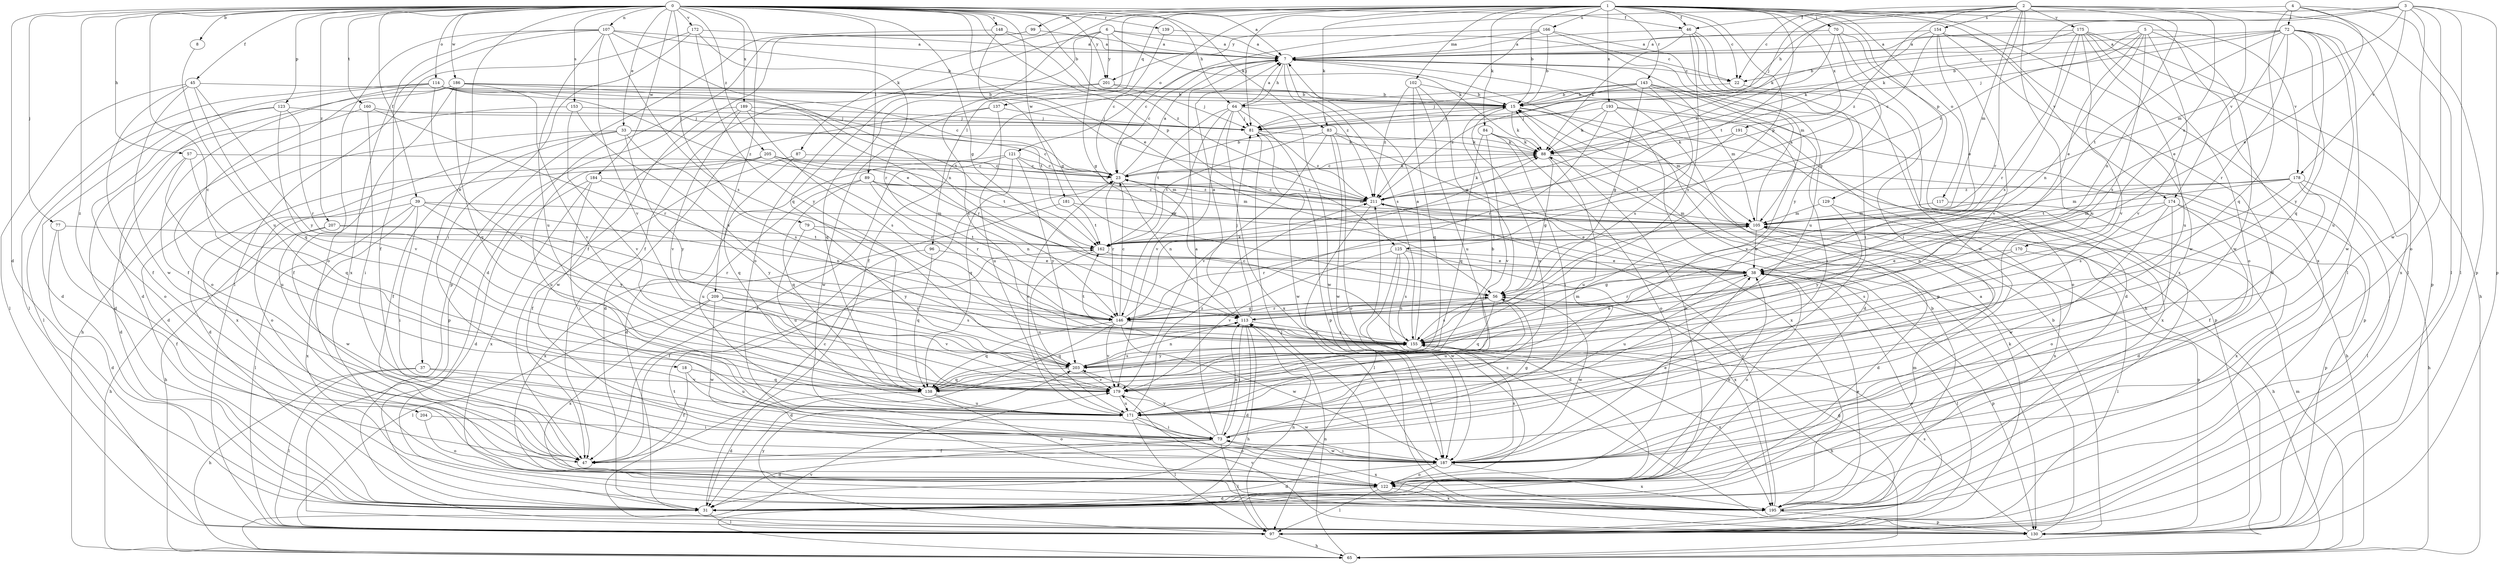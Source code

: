 strict digraph  {
0;
1;
2;
3;
4;
5;
6;
7;
8;
15;
18;
22;
23;
31;
33;
37;
38;
39;
45;
46;
47;
56;
57;
64;
65;
70;
72;
73;
77;
79;
81;
83;
84;
87;
88;
89;
96;
97;
99;
102;
105;
107;
113;
114;
117;
121;
122;
123;
125;
129;
130;
137;
138;
139;
143;
146;
148;
153;
154;
155;
160;
162;
166;
170;
171;
172;
174;
175;
178;
179;
181;
184;
186;
187;
189;
191;
193;
195;
201;
203;
204;
205;
207;
209;
211;
0 -> 7  [label=a];
0 -> 8  [label=b];
0 -> 15  [label=b];
0 -> 18  [label=c];
0 -> 31  [label=d];
0 -> 33  [label=e];
0 -> 37  [label=e];
0 -> 38  [label=e];
0 -> 39  [label=f];
0 -> 45  [label=f];
0 -> 46  [label=f];
0 -> 56  [label=g];
0 -> 57  [label=h];
0 -> 64  [label=h];
0 -> 77  [label=j];
0 -> 79  [label=j];
0 -> 83  [label=k];
0 -> 89  [label=l];
0 -> 107  [label=n];
0 -> 114  [label=o];
0 -> 123  [label=p];
0 -> 125  [label=p];
0 -> 139  [label=r];
0 -> 148  [label=s];
0 -> 153  [label=s];
0 -> 160  [label=t];
0 -> 172  [label=v];
0 -> 181  [label=w];
0 -> 184  [label=w];
0 -> 186  [label=w];
0 -> 189  [label=x];
0 -> 201  [label=y];
0 -> 204  [label=z];
0 -> 205  [label=z];
0 -> 207  [label=z];
0 -> 209  [label=z];
1 -> 15  [label=b];
1 -> 22  [label=c];
1 -> 46  [label=f];
1 -> 70  [label=i];
1 -> 81  [label=j];
1 -> 83  [label=k];
1 -> 84  [label=k];
1 -> 87  [label=k];
1 -> 96  [label=l];
1 -> 97  [label=l];
1 -> 99  [label=m];
1 -> 102  [label=m];
1 -> 117  [label=o];
1 -> 121  [label=o];
1 -> 125  [label=p];
1 -> 129  [label=p];
1 -> 137  [label=q];
1 -> 138  [label=q];
1 -> 143  [label=r];
1 -> 162  [label=t];
1 -> 166  [label=u];
1 -> 174  [label=v];
1 -> 191  [label=x];
1 -> 193  [label=x];
1 -> 195  [label=x];
2 -> 22  [label=c];
2 -> 81  [label=j];
2 -> 88  [label=k];
2 -> 97  [label=l];
2 -> 105  [label=m];
2 -> 113  [label=n];
2 -> 146  [label=r];
2 -> 154  [label=s];
2 -> 170  [label=u];
2 -> 171  [label=u];
2 -> 174  [label=v];
2 -> 175  [label=v];
2 -> 211  [label=z];
3 -> 46  [label=f];
3 -> 64  [label=h];
3 -> 88  [label=k];
3 -> 97  [label=l];
3 -> 105  [label=m];
3 -> 122  [label=o];
3 -> 130  [label=p];
3 -> 178  [label=v];
3 -> 187  [label=w];
4 -> 38  [label=e];
4 -> 72  [label=i];
4 -> 97  [label=l];
4 -> 130  [label=p];
4 -> 138  [label=q];
4 -> 201  [label=y];
5 -> 7  [label=a];
5 -> 22  [label=c];
5 -> 38  [label=e];
5 -> 113  [label=n];
5 -> 155  [label=s];
5 -> 178  [label=v];
5 -> 179  [label=v];
5 -> 187  [label=w];
5 -> 211  [label=z];
6 -> 7  [label=a];
6 -> 22  [label=c];
6 -> 47  [label=f];
6 -> 56  [label=g];
6 -> 88  [label=k];
6 -> 122  [label=o];
6 -> 201  [label=y];
7 -> 22  [label=c];
7 -> 23  [label=c];
7 -> 47  [label=f];
7 -> 64  [label=h];
7 -> 65  [label=h];
7 -> 130  [label=p];
7 -> 155  [label=s];
7 -> 211  [label=z];
8 -> 171  [label=u];
15 -> 81  [label=j];
15 -> 88  [label=k];
15 -> 105  [label=m];
15 -> 130  [label=p];
15 -> 171  [label=u];
18 -> 47  [label=f];
18 -> 138  [label=q];
18 -> 171  [label=u];
22 -> 15  [label=b];
22 -> 122  [label=o];
23 -> 7  [label=a];
23 -> 15  [label=b];
23 -> 88  [label=k];
23 -> 105  [label=m];
23 -> 113  [label=n];
23 -> 146  [label=r];
23 -> 211  [label=z];
31 -> 15  [label=b];
31 -> 23  [label=c];
31 -> 97  [label=l];
31 -> 105  [label=m];
33 -> 23  [label=c];
33 -> 31  [label=d];
33 -> 47  [label=f];
33 -> 88  [label=k];
33 -> 155  [label=s];
33 -> 195  [label=x];
33 -> 203  [label=y];
37 -> 65  [label=h];
37 -> 73  [label=i];
37 -> 97  [label=l];
37 -> 179  [label=v];
38 -> 56  [label=g];
38 -> 97  [label=l];
38 -> 122  [label=o];
38 -> 130  [label=p];
38 -> 146  [label=r];
38 -> 171  [label=u];
39 -> 65  [label=h];
39 -> 73  [label=i];
39 -> 97  [label=l];
39 -> 105  [label=m];
39 -> 113  [label=n];
39 -> 195  [label=x];
39 -> 203  [label=y];
45 -> 15  [label=b];
45 -> 47  [label=f];
45 -> 97  [label=l];
45 -> 138  [label=q];
45 -> 187  [label=w];
45 -> 203  [label=y];
46 -> 7  [label=a];
46 -> 73  [label=i];
46 -> 88  [label=k];
46 -> 155  [label=s];
46 -> 187  [label=w];
46 -> 203  [label=y];
56 -> 113  [label=n];
56 -> 138  [label=q];
56 -> 146  [label=r];
56 -> 155  [label=s];
56 -> 171  [label=u];
56 -> 187  [label=w];
57 -> 23  [label=c];
57 -> 31  [label=d];
57 -> 138  [label=q];
57 -> 171  [label=u];
64 -> 7  [label=a];
64 -> 81  [label=j];
64 -> 130  [label=p];
64 -> 146  [label=r];
64 -> 162  [label=t];
64 -> 179  [label=v];
64 -> 187  [label=w];
64 -> 195  [label=x];
65 -> 105  [label=m];
65 -> 113  [label=n];
65 -> 179  [label=v];
70 -> 7  [label=a];
70 -> 56  [label=g];
70 -> 73  [label=i];
70 -> 195  [label=x];
70 -> 211  [label=z];
72 -> 7  [label=a];
72 -> 15  [label=b];
72 -> 38  [label=e];
72 -> 65  [label=h];
72 -> 81  [label=j];
72 -> 138  [label=q];
72 -> 146  [label=r];
72 -> 162  [label=t];
72 -> 171  [label=u];
72 -> 187  [label=w];
72 -> 203  [label=y];
73 -> 7  [label=a];
73 -> 31  [label=d];
73 -> 47  [label=f];
73 -> 56  [label=g];
73 -> 97  [label=l];
73 -> 113  [label=n];
73 -> 187  [label=w];
73 -> 195  [label=x];
73 -> 203  [label=y];
77 -> 31  [label=d];
77 -> 47  [label=f];
77 -> 162  [label=t];
79 -> 162  [label=t];
79 -> 171  [label=u];
79 -> 203  [label=y];
81 -> 88  [label=k];
81 -> 187  [label=w];
81 -> 211  [label=z];
83 -> 88  [label=k];
83 -> 122  [label=o];
83 -> 162  [label=t];
83 -> 179  [label=v];
83 -> 187  [label=w];
83 -> 195  [label=x];
84 -> 73  [label=i];
84 -> 88  [label=k];
84 -> 122  [label=o];
84 -> 138  [label=q];
84 -> 179  [label=v];
87 -> 23  [label=c];
87 -> 47  [label=f];
87 -> 138  [label=q];
88 -> 23  [label=c];
88 -> 56  [label=g];
88 -> 65  [label=h];
88 -> 171  [label=u];
89 -> 105  [label=m];
89 -> 113  [label=n];
89 -> 138  [label=q];
89 -> 146  [label=r];
89 -> 171  [label=u];
89 -> 211  [label=z];
96 -> 38  [label=e];
96 -> 47  [label=f];
96 -> 138  [label=q];
97 -> 38  [label=e];
97 -> 56  [label=g];
97 -> 65  [label=h];
97 -> 88  [label=k];
97 -> 113  [label=n];
97 -> 203  [label=y];
99 -> 7  [label=a];
99 -> 31  [label=d];
99 -> 47  [label=f];
102 -> 15  [label=b];
102 -> 56  [label=g];
102 -> 138  [label=q];
102 -> 171  [label=u];
102 -> 211  [label=z];
105 -> 7  [label=a];
105 -> 31  [label=d];
105 -> 38  [label=e];
105 -> 65  [label=h];
105 -> 130  [label=p];
105 -> 146  [label=r];
105 -> 162  [label=t];
107 -> 7  [label=a];
107 -> 15  [label=b];
107 -> 47  [label=f];
107 -> 113  [label=n];
107 -> 122  [label=o];
107 -> 155  [label=s];
107 -> 171  [label=u];
107 -> 179  [label=v];
107 -> 195  [label=x];
113 -> 7  [label=a];
113 -> 31  [label=d];
113 -> 65  [label=h];
113 -> 73  [label=i];
113 -> 81  [label=j];
113 -> 138  [label=q];
113 -> 155  [label=s];
114 -> 15  [label=b];
114 -> 23  [label=c];
114 -> 31  [label=d];
114 -> 38  [label=e];
114 -> 47  [label=f];
114 -> 97  [label=l];
114 -> 162  [label=t];
114 -> 179  [label=v];
117 -> 105  [label=m];
117 -> 195  [label=x];
121 -> 23  [label=c];
121 -> 31  [label=d];
121 -> 47  [label=f];
121 -> 105  [label=m];
121 -> 138  [label=q];
121 -> 203  [label=y];
122 -> 31  [label=d];
122 -> 38  [label=e];
122 -> 97  [label=l];
122 -> 195  [label=x];
123 -> 81  [label=j];
123 -> 97  [label=l];
123 -> 122  [label=o];
123 -> 146  [label=r];
123 -> 179  [label=v];
125 -> 31  [label=d];
125 -> 38  [label=e];
125 -> 155  [label=s];
125 -> 179  [label=v];
125 -> 187  [label=w];
125 -> 195  [label=x];
129 -> 105  [label=m];
129 -> 195  [label=x];
129 -> 203  [label=y];
130 -> 7  [label=a];
130 -> 15  [label=b];
130 -> 81  [label=j];
130 -> 155  [label=s];
130 -> 162  [label=t];
130 -> 179  [label=v];
130 -> 211  [label=z];
137 -> 31  [label=d];
137 -> 81  [label=j];
137 -> 171  [label=u];
137 -> 187  [label=w];
138 -> 15  [label=b];
138 -> 31  [label=d];
138 -> 122  [label=o];
138 -> 171  [label=u];
139 -> 7  [label=a];
139 -> 23  [label=c];
143 -> 15  [label=b];
143 -> 31  [label=d];
143 -> 56  [label=g];
143 -> 73  [label=i];
143 -> 81  [label=j];
143 -> 105  [label=m];
143 -> 155  [label=s];
143 -> 211  [label=z];
146 -> 23  [label=c];
146 -> 31  [label=d];
146 -> 56  [label=g];
146 -> 88  [label=k];
146 -> 138  [label=q];
146 -> 155  [label=s];
146 -> 179  [label=v];
146 -> 187  [label=w];
148 -> 7  [label=a];
148 -> 56  [label=g];
148 -> 130  [label=p];
148 -> 211  [label=z];
153 -> 65  [label=h];
153 -> 81  [label=j];
153 -> 155  [label=s];
153 -> 179  [label=v];
154 -> 7  [label=a];
154 -> 23  [label=c];
154 -> 31  [label=d];
154 -> 38  [label=e];
154 -> 88  [label=k];
154 -> 179  [label=v];
154 -> 187  [label=w];
155 -> 7  [label=a];
155 -> 23  [label=c];
155 -> 38  [label=e];
155 -> 65  [label=h];
155 -> 162  [label=t];
155 -> 195  [label=x];
155 -> 203  [label=y];
160 -> 31  [label=d];
160 -> 73  [label=i];
160 -> 81  [label=j];
160 -> 146  [label=r];
162 -> 38  [label=e];
162 -> 171  [label=u];
166 -> 7  [label=a];
166 -> 15  [label=b];
166 -> 23  [label=c];
166 -> 105  [label=m];
166 -> 171  [label=u];
166 -> 211  [label=z];
170 -> 38  [label=e];
170 -> 97  [label=l];
170 -> 155  [label=s];
171 -> 23  [label=c];
171 -> 73  [label=i];
171 -> 97  [label=l];
171 -> 122  [label=o];
171 -> 211  [label=z];
172 -> 7  [label=a];
172 -> 73  [label=i];
172 -> 97  [label=l];
172 -> 146  [label=r];
172 -> 203  [label=y];
174 -> 31  [label=d];
174 -> 105  [label=m];
174 -> 113  [label=n];
174 -> 122  [label=o];
174 -> 130  [label=p];
174 -> 187  [label=w];
175 -> 7  [label=a];
175 -> 15  [label=b];
175 -> 122  [label=o];
175 -> 130  [label=p];
175 -> 146  [label=r];
175 -> 155  [label=s];
175 -> 171  [label=u];
175 -> 179  [label=v];
175 -> 195  [label=x];
178 -> 47  [label=f];
178 -> 65  [label=h];
178 -> 97  [label=l];
178 -> 105  [label=m];
178 -> 155  [label=s];
178 -> 162  [label=t];
178 -> 211  [label=z];
179 -> 171  [label=u];
179 -> 187  [label=w];
181 -> 105  [label=m];
181 -> 162  [label=t];
181 -> 195  [label=x];
184 -> 31  [label=d];
184 -> 73  [label=i];
184 -> 195  [label=x];
184 -> 203  [label=y];
184 -> 211  [label=z];
186 -> 15  [label=b];
186 -> 31  [label=d];
186 -> 47  [label=f];
186 -> 122  [label=o];
186 -> 138  [label=q];
186 -> 162  [label=t];
186 -> 179  [label=v];
186 -> 211  [label=z];
187 -> 31  [label=d];
187 -> 38  [label=e];
187 -> 73  [label=i];
187 -> 122  [label=o];
187 -> 155  [label=s];
187 -> 195  [label=x];
189 -> 81  [label=j];
189 -> 130  [label=p];
189 -> 146  [label=r];
189 -> 155  [label=s];
189 -> 179  [label=v];
189 -> 187  [label=w];
191 -> 88  [label=k];
191 -> 162  [label=t];
191 -> 195  [label=x];
193 -> 31  [label=d];
193 -> 81  [label=j];
193 -> 88  [label=k];
193 -> 130  [label=p];
193 -> 146  [label=r];
193 -> 179  [label=v];
195 -> 15  [label=b];
195 -> 38  [label=e];
195 -> 130  [label=p];
195 -> 211  [label=z];
201 -> 15  [label=b];
201 -> 81  [label=j];
201 -> 138  [label=q];
201 -> 155  [label=s];
203 -> 105  [label=m];
203 -> 113  [label=n];
203 -> 138  [label=q];
203 -> 155  [label=s];
203 -> 179  [label=v];
204 -> 73  [label=i];
204 -> 122  [label=o];
205 -> 23  [label=c];
205 -> 31  [label=d];
205 -> 122  [label=o];
205 -> 146  [label=r];
205 -> 162  [label=t];
205 -> 171  [label=u];
205 -> 211  [label=z];
207 -> 65  [label=h];
207 -> 146  [label=r];
207 -> 162  [label=t];
207 -> 187  [label=w];
209 -> 97  [label=l];
209 -> 146  [label=r];
209 -> 155  [label=s];
209 -> 179  [label=v];
209 -> 187  [label=w];
209 -> 195  [label=x];
211 -> 23  [label=c];
211 -> 38  [label=e];
211 -> 88  [label=k];
211 -> 97  [label=l];
211 -> 105  [label=m];
}
